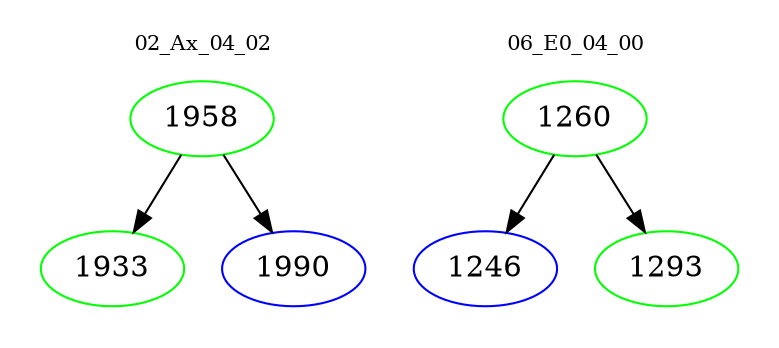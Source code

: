 digraph{
subgraph cluster_0 {
color = white
label = "02_Ax_04_02";
fontsize=10;
T0_1958 [label="1958", color="green"]
T0_1958 -> T0_1933 [color="black"]
T0_1933 [label="1933", color="green"]
T0_1958 -> T0_1990 [color="black"]
T0_1990 [label="1990", color="blue"]
}
subgraph cluster_1 {
color = white
label = "06_E0_04_00";
fontsize=10;
T1_1260 [label="1260", color="green"]
T1_1260 -> T1_1246 [color="black"]
T1_1246 [label="1246", color="blue"]
T1_1260 -> T1_1293 [color="black"]
T1_1293 [label="1293", color="green"]
}
}
